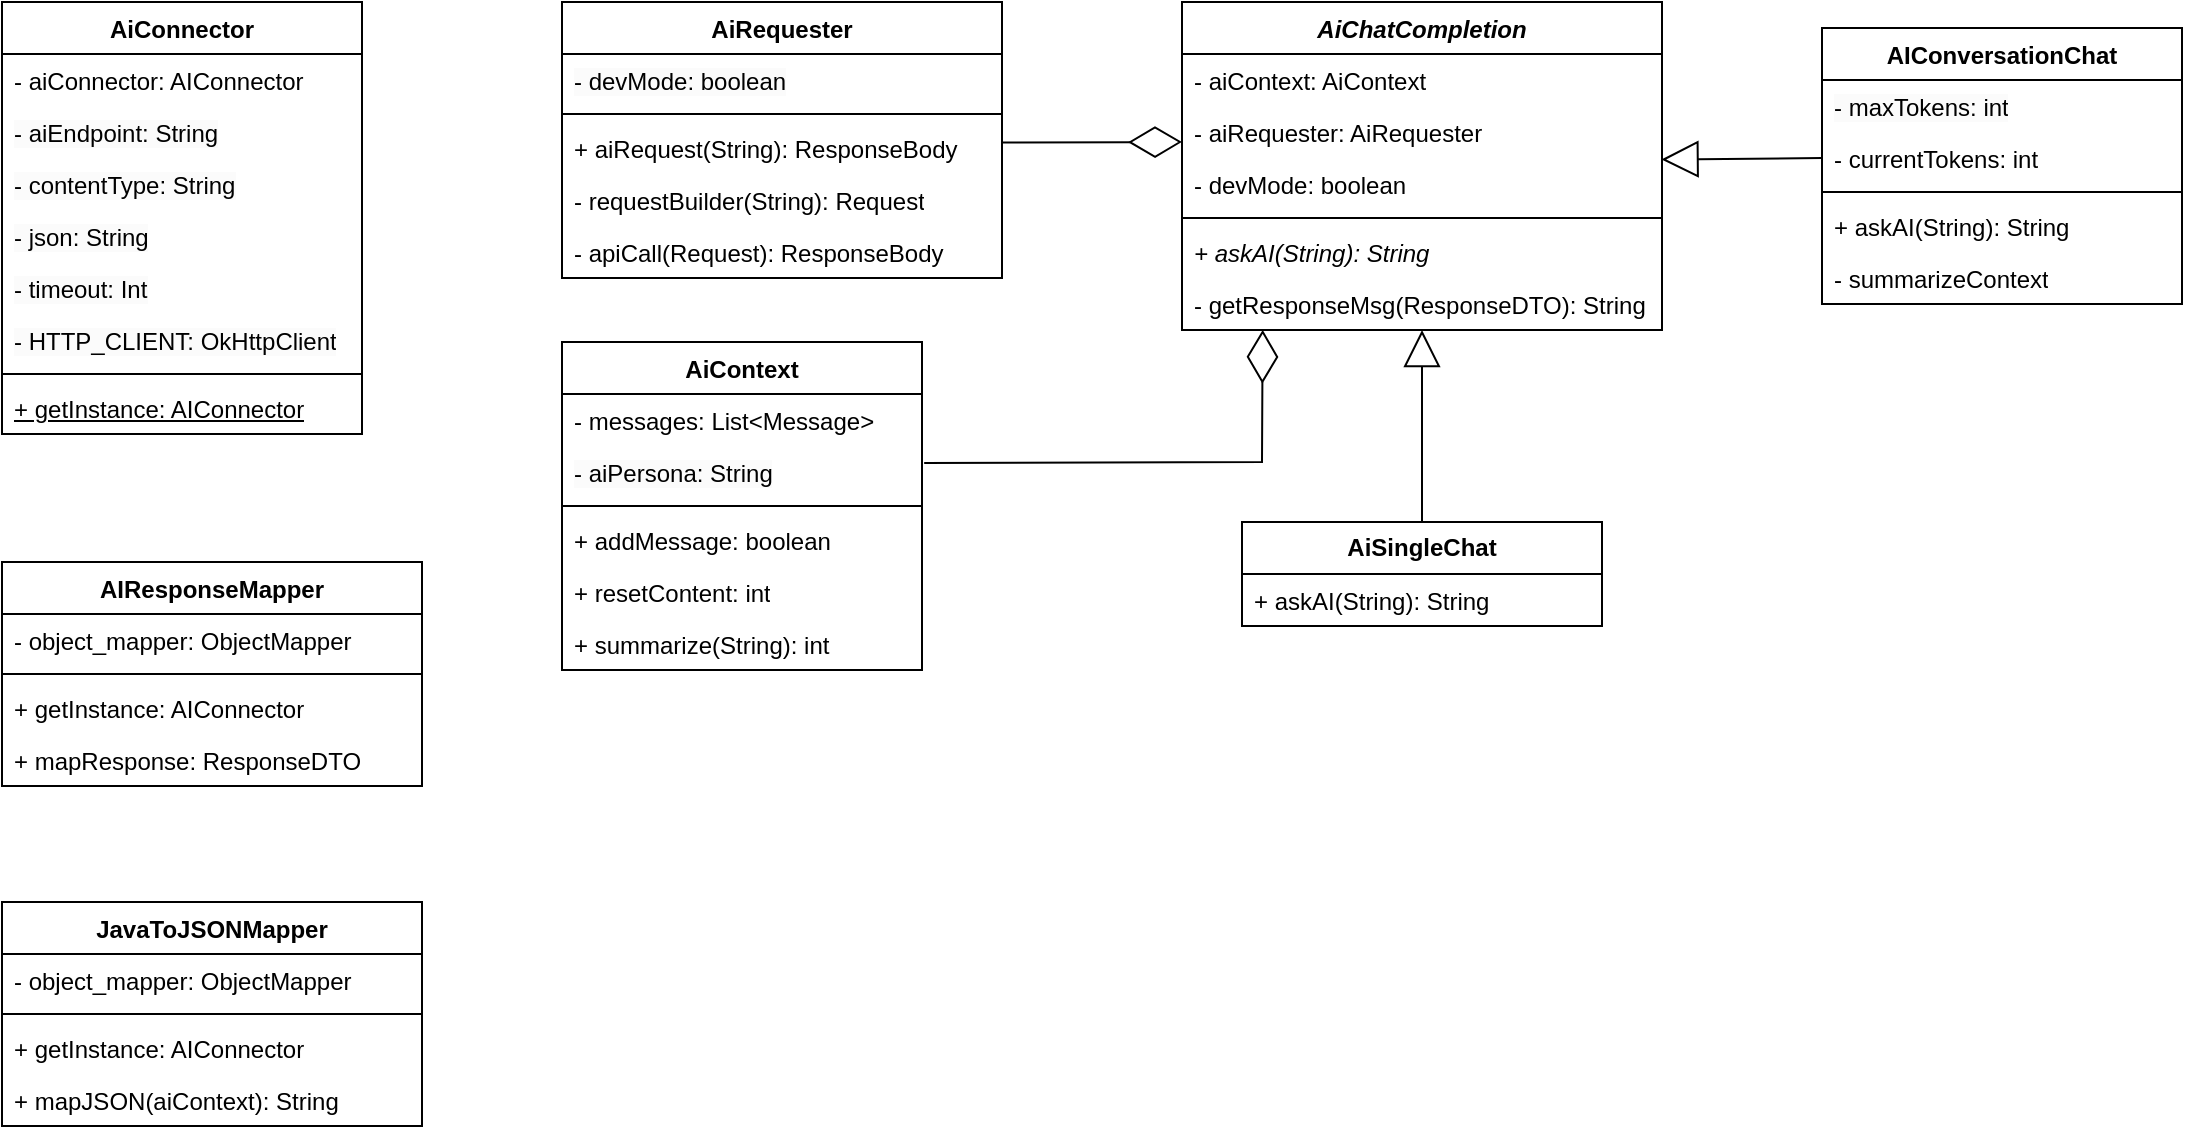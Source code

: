 <mxfile version="24.8.4">
  <diagram name="Seite-1" id="E8jS1rJoGQa-Ca-fYK5Y">
    <mxGraphModel dx="1338" dy="739" grid="1" gridSize="10" guides="1" tooltips="1" connect="1" arrows="1" fold="1" page="1" pageScale="1" pageWidth="827" pageHeight="1169" math="0" shadow="0">
      <root>
        <mxCell id="0" />
        <mxCell id="1" parent="0" />
        <mxCell id="eQzQo118ROmYaVf0kCKT-9" value="AiConnector" style="swimlane;fontStyle=1;align=center;verticalAlign=top;childLayout=stackLayout;horizontal=1;startSize=26;horizontalStack=0;resizeParent=1;resizeParentMax=0;resizeLast=0;collapsible=1;marginBottom=0;whiteSpace=wrap;html=1;" parent="1" vertex="1">
          <mxGeometry x="400" y="90" width="180" height="216" as="geometry" />
        </mxCell>
        <mxCell id="eQzQo118ROmYaVf0kCKT-10" value="- aiConnector: AIConnector" style="text;strokeColor=none;fillColor=none;align=left;verticalAlign=top;spacingLeft=4;spacingRight=4;overflow=hidden;rotatable=0;points=[[0,0.5],[1,0.5]];portConstraint=eastwest;whiteSpace=wrap;html=1;" parent="eQzQo118ROmYaVf0kCKT-9" vertex="1">
          <mxGeometry y="26" width="180" height="26" as="geometry" />
        </mxCell>
        <mxCell id="eQzQo118ROmYaVf0kCKT-18" value="&lt;meta charset=&quot;utf-8&quot;&gt;&lt;span style=&quot;color: rgb(0, 0, 0); font-family: Helvetica; font-size: 12px; font-style: normal; font-variant-ligatures: normal; font-variant-caps: normal; font-weight: 400; letter-spacing: normal; orphans: 2; text-align: left; text-indent: 0px; text-transform: none; widows: 2; word-spacing: 0px; -webkit-text-stroke-width: 0px; white-space: normal; background-color: rgb(251, 251, 251); text-decoration-thickness: initial; text-decoration-style: initial; text-decoration-color: initial; display: inline !important; float: none;&quot;&gt;- aiEndpoint: String&lt;/span&gt;" style="text;strokeColor=none;fillColor=none;align=left;verticalAlign=top;spacingLeft=4;spacingRight=4;overflow=hidden;rotatable=0;points=[[0,0.5],[1,0.5]];portConstraint=eastwest;whiteSpace=wrap;html=1;" parent="eQzQo118ROmYaVf0kCKT-9" vertex="1">
          <mxGeometry y="52" width="180" height="26" as="geometry" />
        </mxCell>
        <mxCell id="eQzQo118ROmYaVf0kCKT-17" value="&lt;meta charset=&quot;utf-8&quot;&gt;&lt;span style=&quot;color: rgb(0, 0, 0); font-family: Helvetica; font-size: 12px; font-style: normal; font-variant-ligatures: normal; font-variant-caps: normal; font-weight: 400; letter-spacing: normal; orphans: 2; text-align: left; text-indent: 0px; text-transform: none; widows: 2; word-spacing: 0px; -webkit-text-stroke-width: 0px; white-space: normal; background-color: rgb(251, 251, 251); text-decoration-thickness: initial; text-decoration-style: initial; text-decoration-color: initial; display: inline !important; float: none;&quot;&gt;- contentType: String&lt;/span&gt;" style="text;strokeColor=none;fillColor=none;align=left;verticalAlign=top;spacingLeft=4;spacingRight=4;overflow=hidden;rotatable=0;points=[[0,0.5],[1,0.5]];portConstraint=eastwest;whiteSpace=wrap;html=1;" parent="eQzQo118ROmYaVf0kCKT-9" vertex="1">
          <mxGeometry y="78" width="180" height="26" as="geometry" />
        </mxCell>
        <mxCell id="eQzQo118ROmYaVf0kCKT-16" value="&lt;meta charset=&quot;utf-8&quot;&gt;&lt;span style=&quot;color: rgb(0, 0, 0); font-family: Helvetica; font-size: 12px; font-style: normal; font-variant-ligatures: normal; font-variant-caps: normal; font-weight: 400; letter-spacing: normal; orphans: 2; text-align: left; text-indent: 0px; text-transform: none; widows: 2; word-spacing: 0px; -webkit-text-stroke-width: 0px; white-space: normal; background-color: rgb(251, 251, 251); text-decoration-thickness: initial; text-decoration-style: initial; text-decoration-color: initial; display: inline !important; float: none;&quot;&gt;- json: String&lt;/span&gt;" style="text;strokeColor=none;fillColor=none;align=left;verticalAlign=top;spacingLeft=4;spacingRight=4;overflow=hidden;rotatable=0;points=[[0,0.5],[1,0.5]];portConstraint=eastwest;whiteSpace=wrap;html=1;" parent="eQzQo118ROmYaVf0kCKT-9" vertex="1">
          <mxGeometry y="104" width="180" height="26" as="geometry" />
        </mxCell>
        <mxCell id="eQzQo118ROmYaVf0kCKT-15" value="&lt;meta charset=&quot;utf-8&quot;&gt;&lt;span style=&quot;color: rgb(0, 0, 0); font-family: Helvetica; font-size: 12px; font-style: normal; font-variant-ligatures: normal; font-variant-caps: normal; font-weight: 400; letter-spacing: normal; orphans: 2; text-align: left; text-indent: 0px; text-transform: none; widows: 2; word-spacing: 0px; -webkit-text-stroke-width: 0px; white-space: normal; background-color: rgb(251, 251, 251); text-decoration-thickness: initial; text-decoration-style: initial; text-decoration-color: initial; display: inline !important; float: none;&quot;&gt;- timeout: Int&lt;/span&gt;" style="text;strokeColor=none;fillColor=none;align=left;verticalAlign=top;spacingLeft=4;spacingRight=4;overflow=hidden;rotatable=0;points=[[0,0.5],[1,0.5]];portConstraint=eastwest;whiteSpace=wrap;html=1;" parent="eQzQo118ROmYaVf0kCKT-9" vertex="1">
          <mxGeometry y="130" width="180" height="26" as="geometry" />
        </mxCell>
        <mxCell id="eQzQo118ROmYaVf0kCKT-14" value="&lt;meta charset=&quot;utf-8&quot;&gt;&lt;span style=&quot;color: rgb(0, 0, 0); font-family: Helvetica; font-size: 12px; font-style: normal; font-variant-ligatures: normal; font-variant-caps: normal; font-weight: 400; letter-spacing: normal; orphans: 2; text-align: left; text-indent: 0px; text-transform: none; widows: 2; word-spacing: 0px; -webkit-text-stroke-width: 0px; white-space: normal; background-color: rgb(251, 251, 251); text-decoration-thickness: initial; text-decoration-style: initial; text-decoration-color: initial; display: inline !important; float: none;&quot;&gt;- HTTP_CLIENT: OkHttpClient&lt;/span&gt;" style="text;strokeColor=none;fillColor=none;align=left;verticalAlign=top;spacingLeft=4;spacingRight=4;overflow=hidden;rotatable=0;points=[[0,0.5],[1,0.5]];portConstraint=eastwest;whiteSpace=wrap;html=1;" parent="eQzQo118ROmYaVf0kCKT-9" vertex="1">
          <mxGeometry y="156" width="180" height="26" as="geometry" />
        </mxCell>
        <mxCell id="eQzQo118ROmYaVf0kCKT-11" value="" style="line;strokeWidth=1;fillColor=none;align=left;verticalAlign=middle;spacingTop=-1;spacingLeft=3;spacingRight=3;rotatable=0;labelPosition=right;points=[];portConstraint=eastwest;strokeColor=inherit;" parent="eQzQo118ROmYaVf0kCKT-9" vertex="1">
          <mxGeometry y="182" width="180" height="8" as="geometry" />
        </mxCell>
        <mxCell id="eQzQo118ROmYaVf0kCKT-12" value="&lt;u&gt;+ getInstance: AIConnector&lt;/u&gt;" style="text;strokeColor=none;fillColor=none;align=left;verticalAlign=top;spacingLeft=4;spacingRight=4;overflow=hidden;rotatable=0;points=[[0,0.5],[1,0.5]];portConstraint=eastwest;whiteSpace=wrap;html=1;" parent="eQzQo118ROmYaVf0kCKT-9" vertex="1">
          <mxGeometry y="190" width="180" height="26" as="geometry" />
        </mxCell>
        <mxCell id="eQzQo118ROmYaVf0kCKT-39" value="AIResponseMapper" style="swimlane;fontStyle=1;align=center;verticalAlign=top;childLayout=stackLayout;horizontal=1;startSize=26;horizontalStack=0;resizeParent=1;resizeParentMax=0;resizeLast=0;collapsible=1;marginBottom=0;whiteSpace=wrap;html=1;" parent="1" vertex="1">
          <mxGeometry x="400" y="370" width="210" height="112" as="geometry" />
        </mxCell>
        <mxCell id="eQzQo118ROmYaVf0kCKT-40" value="- object_mapper: ObjectMapper" style="text;strokeColor=none;fillColor=none;align=left;verticalAlign=top;spacingLeft=4;spacingRight=4;overflow=hidden;rotatable=0;points=[[0,0.5],[1,0.5]];portConstraint=eastwest;whiteSpace=wrap;html=1;" parent="eQzQo118ROmYaVf0kCKT-39" vertex="1">
          <mxGeometry y="26" width="210" height="26" as="geometry" />
        </mxCell>
        <mxCell id="eQzQo118ROmYaVf0kCKT-41" value="" style="line;strokeWidth=1;fillColor=none;align=left;verticalAlign=middle;spacingTop=-1;spacingLeft=3;spacingRight=3;rotatable=0;labelPosition=right;points=[];portConstraint=eastwest;strokeColor=inherit;" parent="eQzQo118ROmYaVf0kCKT-39" vertex="1">
          <mxGeometry y="52" width="210" height="8" as="geometry" />
        </mxCell>
        <mxCell id="rx8VLLd-Xjzy6bVb0RWl-25" value="+ getInstance: AIConnector" style="text;strokeColor=none;fillColor=none;align=left;verticalAlign=top;spacingLeft=4;spacingRight=4;overflow=hidden;rotatable=0;points=[[0,0.5],[1,0.5]];portConstraint=eastwest;whiteSpace=wrap;html=1;" parent="eQzQo118ROmYaVf0kCKT-39" vertex="1">
          <mxGeometry y="60" width="210" height="26" as="geometry" />
        </mxCell>
        <mxCell id="eQzQo118ROmYaVf0kCKT-42" value="+ mapResponse: ResponseDTO" style="text;strokeColor=none;fillColor=none;align=left;verticalAlign=top;spacingLeft=4;spacingRight=4;overflow=hidden;rotatable=0;points=[[0,0.5],[1,0.5]];portConstraint=eastwest;whiteSpace=wrap;html=1;" parent="eQzQo118ROmYaVf0kCKT-39" vertex="1">
          <mxGeometry y="86" width="210" height="26" as="geometry" />
        </mxCell>
        <mxCell id="rx8VLLd-Xjzy6bVb0RWl-1" value="AiContext" style="swimlane;fontStyle=1;align=center;verticalAlign=top;childLayout=stackLayout;horizontal=1;startSize=26;horizontalStack=0;resizeParent=1;resizeParentMax=0;resizeLast=0;collapsible=1;marginBottom=0;whiteSpace=wrap;html=1;" parent="1" vertex="1">
          <mxGeometry x="680" y="260" width="180" height="164" as="geometry" />
        </mxCell>
        <mxCell id="rx8VLLd-Xjzy6bVb0RWl-2" value="- messages: List&amp;lt;Message&amp;gt;" style="text;strokeColor=none;fillColor=none;align=left;verticalAlign=top;spacingLeft=4;spacingRight=4;overflow=hidden;rotatable=0;points=[[0,0.5],[1,0.5]];portConstraint=eastwest;whiteSpace=wrap;html=1;" parent="rx8VLLd-Xjzy6bVb0RWl-1" vertex="1">
          <mxGeometry y="26" width="180" height="26" as="geometry" />
        </mxCell>
        <mxCell id="rx8VLLd-Xjzy6bVb0RWl-3" value="&lt;span style=&quot;color: rgb(0, 0, 0); font-family: Helvetica; font-size: 12px; font-style: normal; font-variant-ligatures: normal; font-variant-caps: normal; font-weight: 400; letter-spacing: normal; orphans: 2; text-align: left; text-indent: 0px; text-transform: none; widows: 2; word-spacing: 0px; -webkit-text-stroke-width: 0px; white-space: normal; background-color: rgb(251, 251, 251); text-decoration-thickness: initial; text-decoration-style: initial; text-decoration-color: initial; display: inline !important; float: none;&quot;&gt;- aiPersona: String&lt;/span&gt;" style="text;strokeColor=none;fillColor=none;align=left;verticalAlign=top;spacingLeft=4;spacingRight=4;overflow=hidden;rotatable=0;points=[[0,0.5],[1,0.5]];portConstraint=eastwest;whiteSpace=wrap;html=1;" parent="rx8VLLd-Xjzy6bVb0RWl-1" vertex="1">
          <mxGeometry y="52" width="180" height="26" as="geometry" />
        </mxCell>
        <mxCell id="rx8VLLd-Xjzy6bVb0RWl-8" value="" style="line;strokeWidth=1;fillColor=none;align=left;verticalAlign=middle;spacingTop=-1;spacingLeft=3;spacingRight=3;rotatable=0;labelPosition=right;points=[];portConstraint=eastwest;strokeColor=inherit;" parent="rx8VLLd-Xjzy6bVb0RWl-1" vertex="1">
          <mxGeometry y="78" width="180" height="8" as="geometry" />
        </mxCell>
        <mxCell id="rx8VLLd-Xjzy6bVb0RWl-9" value="+ addMessage: boolean" style="text;strokeColor=none;fillColor=none;align=left;verticalAlign=top;spacingLeft=4;spacingRight=4;overflow=hidden;rotatable=0;points=[[0,0.5],[1,0.5]];portConstraint=eastwest;whiteSpace=wrap;html=1;" parent="rx8VLLd-Xjzy6bVb0RWl-1" vertex="1">
          <mxGeometry y="86" width="180" height="26" as="geometry" />
        </mxCell>
        <mxCell id="rx8VLLd-Xjzy6bVb0RWl-10" value="+ resetContent: int" style="text;strokeColor=none;fillColor=none;align=left;verticalAlign=top;spacingLeft=4;spacingRight=4;overflow=hidden;rotatable=0;points=[[0,0.5],[1,0.5]];portConstraint=eastwest;whiteSpace=wrap;html=1;" parent="rx8VLLd-Xjzy6bVb0RWl-1" vertex="1">
          <mxGeometry y="112" width="180" height="26" as="geometry" />
        </mxCell>
        <mxCell id="rx8VLLd-Xjzy6bVb0RWl-12" value="+&amp;nbsp;summarize(String): int" style="text;strokeColor=none;fillColor=none;align=left;verticalAlign=top;spacingLeft=4;spacingRight=4;overflow=hidden;rotatable=0;points=[[0,0.5],[1,0.5]];portConstraint=eastwest;whiteSpace=wrap;html=1;" parent="rx8VLLd-Xjzy6bVb0RWl-1" vertex="1">
          <mxGeometry y="138" width="180" height="26" as="geometry" />
        </mxCell>
        <mxCell id="rx8VLLd-Xjzy6bVb0RWl-26" value="JavaToJSONMapper" style="swimlane;fontStyle=1;align=center;verticalAlign=top;childLayout=stackLayout;horizontal=1;startSize=26;horizontalStack=0;resizeParent=1;resizeParentMax=0;resizeLast=0;collapsible=1;marginBottom=0;whiteSpace=wrap;html=1;" parent="1" vertex="1">
          <mxGeometry x="400" y="540" width="210" height="112" as="geometry" />
        </mxCell>
        <mxCell id="rx8VLLd-Xjzy6bVb0RWl-27" value="- object_mapper: ObjectMapper" style="text;strokeColor=none;fillColor=none;align=left;verticalAlign=top;spacingLeft=4;spacingRight=4;overflow=hidden;rotatable=0;points=[[0,0.5],[1,0.5]];portConstraint=eastwest;whiteSpace=wrap;html=1;" parent="rx8VLLd-Xjzy6bVb0RWl-26" vertex="1">
          <mxGeometry y="26" width="210" height="26" as="geometry" />
        </mxCell>
        <mxCell id="rx8VLLd-Xjzy6bVb0RWl-28" value="" style="line;strokeWidth=1;fillColor=none;align=left;verticalAlign=middle;spacingTop=-1;spacingLeft=3;spacingRight=3;rotatable=0;labelPosition=right;points=[];portConstraint=eastwest;strokeColor=inherit;" parent="rx8VLLd-Xjzy6bVb0RWl-26" vertex="1">
          <mxGeometry y="52" width="210" height="8" as="geometry" />
        </mxCell>
        <mxCell id="rx8VLLd-Xjzy6bVb0RWl-29" value="+ getInstance: AIConnector" style="text;strokeColor=none;fillColor=none;align=left;verticalAlign=top;spacingLeft=4;spacingRight=4;overflow=hidden;rotatable=0;points=[[0,0.5],[1,0.5]];portConstraint=eastwest;whiteSpace=wrap;html=1;" parent="rx8VLLd-Xjzy6bVb0RWl-26" vertex="1">
          <mxGeometry y="60" width="210" height="26" as="geometry" />
        </mxCell>
        <mxCell id="rx8VLLd-Xjzy6bVb0RWl-30" value="+ mapJSON(aiContext): String" style="text;strokeColor=none;fillColor=none;align=left;verticalAlign=top;spacingLeft=4;spacingRight=4;overflow=hidden;rotatable=0;points=[[0,0.5],[1,0.5]];portConstraint=eastwest;whiteSpace=wrap;html=1;" parent="rx8VLLd-Xjzy6bVb0RWl-26" vertex="1">
          <mxGeometry y="86" width="210" height="26" as="geometry" />
        </mxCell>
        <mxCell id="rx8VLLd-Xjzy6bVb0RWl-31" value="&lt;i&gt;AiChatCompletion&lt;/i&gt;" style="swimlane;fontStyle=1;align=center;verticalAlign=top;childLayout=stackLayout;horizontal=1;startSize=26;horizontalStack=0;resizeParent=1;resizeParentMax=0;resizeLast=0;collapsible=1;marginBottom=0;whiteSpace=wrap;html=1;" parent="1" vertex="1">
          <mxGeometry x="990" y="90" width="240" height="164" as="geometry" />
        </mxCell>
        <mxCell id="rx8VLLd-Xjzy6bVb0RWl-32" value="- aiContext: AiContext" style="text;strokeColor=none;fillColor=none;align=left;verticalAlign=top;spacingLeft=4;spacingRight=4;overflow=hidden;rotatable=0;points=[[0,0.5],[1,0.5]];portConstraint=eastwest;whiteSpace=wrap;html=1;" parent="rx8VLLd-Xjzy6bVb0RWl-31" vertex="1">
          <mxGeometry y="26" width="240" height="26" as="geometry" />
        </mxCell>
        <mxCell id="rx8VLLd-Xjzy6bVb0RWl-57" value="- aiRequester: AiRequester" style="text;strokeColor=none;fillColor=none;align=left;verticalAlign=top;spacingLeft=4;spacingRight=4;overflow=hidden;rotatable=0;points=[[0,0.5],[1,0.5]];portConstraint=eastwest;whiteSpace=wrap;html=1;" parent="rx8VLLd-Xjzy6bVb0RWl-31" vertex="1">
          <mxGeometry y="52" width="240" height="26" as="geometry" />
        </mxCell>
        <mxCell id="P8J7dN06Iqd_PMCmUy97-3" value="- devMode: boolean" style="text;strokeColor=none;fillColor=none;align=left;verticalAlign=top;spacingLeft=4;spacingRight=4;overflow=hidden;rotatable=0;points=[[0,0.5],[1,0.5]];portConstraint=eastwest;whiteSpace=wrap;html=1;" vertex="1" parent="rx8VLLd-Xjzy6bVb0RWl-31">
          <mxGeometry y="78" width="240" height="26" as="geometry" />
        </mxCell>
        <mxCell id="rx8VLLd-Xjzy6bVb0RWl-34" value="" style="line;strokeWidth=1;fillColor=none;align=left;verticalAlign=middle;spacingTop=-1;spacingLeft=3;spacingRight=3;rotatable=0;labelPosition=right;points=[];portConstraint=eastwest;strokeColor=inherit;" parent="rx8VLLd-Xjzy6bVb0RWl-31" vertex="1">
          <mxGeometry y="104" width="240" height="8" as="geometry" />
        </mxCell>
        <mxCell id="rx8VLLd-Xjzy6bVb0RWl-35" value="&lt;i&gt;+ askAI(String): String&lt;/i&gt;" style="text;strokeColor=none;fillColor=none;align=left;verticalAlign=top;spacingLeft=4;spacingRight=4;overflow=hidden;rotatable=0;points=[[0,0.5],[1,0.5]];portConstraint=eastwest;whiteSpace=wrap;html=1;" parent="rx8VLLd-Xjzy6bVb0RWl-31" vertex="1">
          <mxGeometry y="112" width="240" height="26" as="geometry" />
        </mxCell>
        <mxCell id="rx8VLLd-Xjzy6bVb0RWl-58" value="- getResponseMsg(ResponseDTO): String" style="text;strokeColor=none;fillColor=none;align=left;verticalAlign=top;spacingLeft=4;spacingRight=4;overflow=hidden;rotatable=0;points=[[0,0.5],[1,0.5]];portConstraint=eastwest;whiteSpace=wrap;html=1;" parent="rx8VLLd-Xjzy6bVb0RWl-31" vertex="1">
          <mxGeometry y="138" width="240" height="26" as="geometry" />
        </mxCell>
        <mxCell id="rx8VLLd-Xjzy6bVb0RWl-45" value="&lt;b&gt;AiSingleChat&lt;/b&gt;" style="swimlane;fontStyle=0;childLayout=stackLayout;horizontal=1;startSize=26;fillColor=none;horizontalStack=0;resizeParent=1;resizeParentMax=0;resizeLast=0;collapsible=1;marginBottom=0;whiteSpace=wrap;html=1;" parent="1" vertex="1">
          <mxGeometry x="1020" y="350" width="180" height="52" as="geometry" />
        </mxCell>
        <mxCell id="rx8VLLd-Xjzy6bVb0RWl-46" value="+ askAI(String): String" style="text;strokeColor=none;fillColor=none;align=left;verticalAlign=top;spacingLeft=4;spacingRight=4;overflow=hidden;rotatable=0;points=[[0,0.5],[1,0.5]];portConstraint=eastwest;whiteSpace=wrap;html=1;" parent="rx8VLLd-Xjzy6bVb0RWl-45" vertex="1">
          <mxGeometry y="26" width="180" height="26" as="geometry" />
        </mxCell>
        <mxCell id="rx8VLLd-Xjzy6bVb0RWl-49" value="&lt;b&gt;AIConversationChat&lt;/b&gt;" style="swimlane;fontStyle=0;align=center;verticalAlign=top;childLayout=stackLayout;horizontal=1;startSize=26;horizontalStack=0;resizeParent=1;resizeParentMax=0;resizeLast=0;collapsible=1;marginBottom=0;whiteSpace=wrap;html=1;" parent="1" vertex="1">
          <mxGeometry x="1310" y="103" width="180" height="138" as="geometry" />
        </mxCell>
        <mxCell id="rx8VLLd-Xjzy6bVb0RWl-51" value="&lt;span style=&quot;color: rgb(0, 0, 0); font-family: Helvetica; font-size: 12px; font-style: normal; font-variant-ligatures: normal; font-variant-caps: normal; font-weight: 400; letter-spacing: normal; orphans: 2; text-align: left; text-indent: 0px; text-transform: none; widows: 2; word-spacing: 0px; -webkit-text-stroke-width: 0px; white-space: normal; background-color: rgb(251, 251, 251); text-decoration-thickness: initial; text-decoration-style: initial; text-decoration-color: initial; display: inline !important; float: none;&quot;&gt;- maxTokens: int&lt;/span&gt;" style="text;strokeColor=none;fillColor=none;align=left;verticalAlign=top;spacingLeft=4;spacingRight=4;overflow=hidden;rotatable=0;points=[[0,0.5],[1,0.5]];portConstraint=eastwest;whiteSpace=wrap;html=1;" parent="rx8VLLd-Xjzy6bVb0RWl-49" vertex="1">
          <mxGeometry y="26" width="180" height="26" as="geometry" />
        </mxCell>
        <mxCell id="rx8VLLd-Xjzy6bVb0RWl-52" value="- currentTokens: int" style="text;strokeColor=none;fillColor=none;align=left;verticalAlign=top;spacingLeft=4;spacingRight=4;overflow=hidden;rotatable=0;points=[[0,0.5],[1,0.5]];portConstraint=eastwest;whiteSpace=wrap;html=1;" parent="rx8VLLd-Xjzy6bVb0RWl-49" vertex="1">
          <mxGeometry y="52" width="180" height="26" as="geometry" />
        </mxCell>
        <mxCell id="rx8VLLd-Xjzy6bVb0RWl-53" value="" style="line;strokeWidth=1;fillColor=none;align=left;verticalAlign=middle;spacingTop=-1;spacingLeft=3;spacingRight=3;rotatable=0;labelPosition=right;points=[];portConstraint=eastwest;strokeColor=inherit;" parent="rx8VLLd-Xjzy6bVb0RWl-49" vertex="1">
          <mxGeometry y="78" width="180" height="8" as="geometry" />
        </mxCell>
        <mxCell id="rx8VLLd-Xjzy6bVb0RWl-54" value="&lt;span style=&quot;font-style: normal;&quot;&gt;+ askAI(String): String&lt;/span&gt;" style="text;strokeColor=none;fillColor=none;align=left;verticalAlign=top;spacingLeft=4;spacingRight=4;overflow=hidden;rotatable=0;points=[[0,0.5],[1,0.5]];portConstraint=eastwest;whiteSpace=wrap;html=1;fontStyle=2" parent="rx8VLLd-Xjzy6bVb0RWl-49" vertex="1">
          <mxGeometry y="86" width="180" height="26" as="geometry" />
        </mxCell>
        <mxCell id="rx8VLLd-Xjzy6bVb0RWl-60" value="&lt;span style=&quot;font-style: normal;&quot;&gt;- summarizeContext&lt;/span&gt;" style="text;strokeColor=none;fillColor=none;align=left;verticalAlign=top;spacingLeft=4;spacingRight=4;overflow=hidden;rotatable=0;points=[[0,0.5],[1,0.5]];portConstraint=eastwest;whiteSpace=wrap;html=1;fontStyle=2" parent="rx8VLLd-Xjzy6bVb0RWl-49" vertex="1">
          <mxGeometry y="112" width="180" height="26" as="geometry" />
        </mxCell>
        <mxCell id="P8J7dN06Iqd_PMCmUy97-4" value="AiRequester" style="swimlane;fontStyle=1;align=center;verticalAlign=top;childLayout=stackLayout;horizontal=1;startSize=26;horizontalStack=0;resizeParent=1;resizeParentMax=0;resizeLast=0;collapsible=1;marginBottom=0;whiteSpace=wrap;html=1;" vertex="1" parent="1">
          <mxGeometry x="680" y="90" width="220" height="138" as="geometry" />
        </mxCell>
        <mxCell id="P8J7dN06Iqd_PMCmUy97-6" value="&lt;span style=&quot;color: rgb(0, 0, 0); font-family: Helvetica; font-size: 12px; font-style: normal; font-variant-ligatures: normal; font-variant-caps: normal; font-weight: 400; letter-spacing: normal; orphans: 2; text-align: left; text-indent: 0px; text-transform: none; widows: 2; word-spacing: 0px; -webkit-text-stroke-width: 0px; white-space: normal; background-color: rgb(251, 251, 251); text-decoration-thickness: initial; text-decoration-style: initial; text-decoration-color: initial; display: inline !important; float: none;&quot;&gt;- devMode: boolean&lt;/span&gt;" style="text;strokeColor=none;fillColor=none;align=left;verticalAlign=top;spacingLeft=4;spacingRight=4;overflow=hidden;rotatable=0;points=[[0,0.5],[1,0.5]];portConstraint=eastwest;whiteSpace=wrap;html=1;" vertex="1" parent="P8J7dN06Iqd_PMCmUy97-4">
          <mxGeometry y="26" width="220" height="26" as="geometry" />
        </mxCell>
        <mxCell id="P8J7dN06Iqd_PMCmUy97-7" value="" style="line;strokeWidth=1;fillColor=none;align=left;verticalAlign=middle;spacingTop=-1;spacingLeft=3;spacingRight=3;rotatable=0;labelPosition=right;points=[];portConstraint=eastwest;strokeColor=inherit;" vertex="1" parent="P8J7dN06Iqd_PMCmUy97-4">
          <mxGeometry y="52" width="220" height="8" as="geometry" />
        </mxCell>
        <mxCell id="P8J7dN06Iqd_PMCmUy97-8" value="+ aiRequest(String): ResponseBody" style="text;strokeColor=none;fillColor=none;align=left;verticalAlign=top;spacingLeft=4;spacingRight=4;overflow=hidden;rotatable=0;points=[[0,0.5],[1,0.5]];portConstraint=eastwest;whiteSpace=wrap;html=1;" vertex="1" parent="P8J7dN06Iqd_PMCmUy97-4">
          <mxGeometry y="60" width="220" height="26" as="geometry" />
        </mxCell>
        <mxCell id="P8J7dN06Iqd_PMCmUy97-9" value="- requestBuilder(String): Request" style="text;strokeColor=none;fillColor=none;align=left;verticalAlign=top;spacingLeft=4;spacingRight=4;overflow=hidden;rotatable=0;points=[[0,0.5],[1,0.5]];portConstraint=eastwest;whiteSpace=wrap;html=1;" vertex="1" parent="P8J7dN06Iqd_PMCmUy97-4">
          <mxGeometry y="86" width="220" height="26" as="geometry" />
        </mxCell>
        <mxCell id="P8J7dN06Iqd_PMCmUy97-10" value="- apiCall(Request): ResponseBody" style="text;strokeColor=none;fillColor=none;align=left;verticalAlign=top;spacingLeft=4;spacingRight=4;overflow=hidden;rotatable=0;points=[[0,0.5],[1,0.5]];portConstraint=eastwest;whiteSpace=wrap;html=1;" vertex="1" parent="P8J7dN06Iqd_PMCmUy97-4">
          <mxGeometry y="112" width="220" height="26" as="geometry" />
        </mxCell>
        <mxCell id="P8J7dN06Iqd_PMCmUy97-16" value="" style="endArrow=block;endSize=16;endFill=0;html=1;rounded=0;exitX=0.5;exitY=0;exitDx=0;exitDy=0;entryX=0.5;entryY=1;entryDx=0;entryDy=0;" edge="1" parent="1" source="rx8VLLd-Xjzy6bVb0RWl-45" target="rx8VLLd-Xjzy6bVb0RWl-31">
          <mxGeometry width="160" relative="1" as="geometry">
            <mxPoint x="810" y="320" as="sourcePoint" />
            <mxPoint x="1110" y="280" as="targetPoint" />
          </mxGeometry>
        </mxCell>
        <mxCell id="P8J7dN06Iqd_PMCmUy97-17" value="" style="endArrow=block;endSize=16;endFill=0;html=1;rounded=0;exitX=0;exitY=0.5;exitDx=0;exitDy=0;entryX=0.999;entryY=0.029;entryDx=0;entryDy=0;entryPerimeter=0;" edge="1" parent="1" source="rx8VLLd-Xjzy6bVb0RWl-52" target="P8J7dN06Iqd_PMCmUy97-3">
          <mxGeometry width="160" relative="1" as="geometry">
            <mxPoint x="1290" y="180" as="sourcePoint" />
            <mxPoint x="1250" y="168" as="targetPoint" />
          </mxGeometry>
        </mxCell>
        <mxCell id="P8J7dN06Iqd_PMCmUy97-18" value="" style="endArrow=diamondThin;endFill=0;endSize=24;html=1;rounded=0;exitX=0.999;exitY=0.395;exitDx=0;exitDy=0;exitPerimeter=0;entryX=0;entryY=0.692;entryDx=0;entryDy=0;entryPerimeter=0;" edge="1" parent="1" source="P8J7dN06Iqd_PMCmUy97-8" target="rx8VLLd-Xjzy6bVb0RWl-57">
          <mxGeometry width="160" relative="1" as="geometry">
            <mxPoint x="930" y="160" as="sourcePoint" />
            <mxPoint x="980" y="160" as="targetPoint" />
          </mxGeometry>
        </mxCell>
        <mxCell id="P8J7dN06Iqd_PMCmUy97-19" value="" style="endArrow=diamondThin;endFill=0;endSize=24;html=1;rounded=0;exitX=1.006;exitY=0.325;exitDx=0;exitDy=0;exitPerimeter=0;entryX=0.168;entryY=0.998;entryDx=0;entryDy=0;entryPerimeter=0;" edge="1" parent="1" source="rx8VLLd-Xjzy6bVb0RWl-3" target="rx8VLLd-Xjzy6bVb0RWl-58">
          <mxGeometry width="160" relative="1" as="geometry">
            <mxPoint x="890" y="330" as="sourcePoint" />
            <mxPoint x="1080" y="320" as="targetPoint" />
            <Array as="points">
              <mxPoint x="1030" y="320" />
            </Array>
          </mxGeometry>
        </mxCell>
      </root>
    </mxGraphModel>
  </diagram>
</mxfile>

